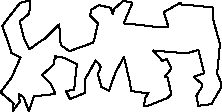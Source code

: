 unitsize(0.001cm);
// 21699.4
draw((2995,264)--(2656,128));
draw((2656,128)--(2581,121));
draw((2581,121)--(2592,248));
draw((2592,248)--(2658,360));
draw((2658,360)--(2597,349));
draw((2597,349)--(2347,388));
draw((2347,388)--(2334,523));
draw((2334,523)--(2223,990));
draw((2223,990)--(2067,694));
draw((2067,694)--(1962,389));
draw((1962,389)--(1828,456));
draw((1828,456)--(1766,678));
draw((1766,678)--(1766,692));
draw((1766,692)--(1819,814));
draw((1819,814)--(1725,927));
draw((1725,927)--(1604,706));
draw((1604,706)--(1529,581));
draw((1529,581)--(1541,354));
draw((1541,354)--(1272,246));
draw((1272,246)--(1203,385));
draw((1203,385)--(1346,408));
draw((1346,408)--(1393,859));
draw((1393,859)--(1179,969));
draw((1179,969)--(1009,1001));
draw((1009,1001)--(1021,962));
draw((1021,962)--(997,942));
draw((997,942)--(981,848));
draw((981,848)--(781,670));
draw((781,670)--(931,512));
draw((931,512)--(1017,333));
draw((1017,333)--(634,294));
draw((634,294)--(547,25));
draw((547,25)--(460,267));
draw((460,267)--(366,339));
draw((366,339)--(387,199));
draw((387,199)--(264,36));
draw((264,36)--(278,165));
draw((278,165)--(202,233));
draw((202,233)--(47,363));
draw((47,363)--(240,619));
draw((240,619)--(401,980));
draw((401,980)--(235,1059));
draw((235,1059)--(241,1069));
draw((241,1069)--(80,1533));
draw((80,1533)--(149,1629));
draw((149,1629)--(394,1944));
draw((394,1944)--(571,1982));
draw((571,1982)--(555,1753));
draw((555,1753)--(386,1616));
draw((386,1616)--(464,1302));
draw((464,1302)--(555,1121));
draw((555,1121)--(778,1282));
draw((778,1282)--(811,1295));
draw((811,1295)--(1082,1561));
draw((1082,1561)--(1109,1196));
draw((1109,1196)--(1264,1090));
draw((1264,1090)--(1677,1238));
draw((1677,1238)--(1699,1294));
draw((1699,1294)--(1768,1578));
draw((1768,1578)--(1623,1723));
draw((1623,1723)--(1632,1742));
draw((1632,1742)--(1646,1817));
draw((1646,1817)--(1787,1902));
draw((1787,1902)--(1994,1852));
draw((1994,1852)--(2028,1736));
draw((2028,1736)--(2050,1833));
draw((2050,1833)--(2214,1977));
draw((2214,1977)--(2374,1944));
draw((2374,1944)--(2221,1578));
draw((2221,1578)--(2356,1568));
draw((2356,1568)--(2834,1512));
draw((2834,1512)--(3007,1524));
draw((3007,1524)--(2927,1777));
draw((2927,1777)--(3220,1945));
draw((3220,1945)--(3248,1906));
draw((3248,1906)--(3373,1902));
draw((3373,1902)--(3786,1862));
draw((3786,1862)--(3805,1619));
draw((3805,1619)--(3918,1217));
draw((3918,1217)--(3868,697));
draw((3868,697)--(3935,540));
draw((3935,540)--(3946,459));
draw((3946,459)--(3766,154));
draw((3766,154)--(3538,125));
draw((3538,125)--(3503,301));
draw((3503,301)--(3600,459));
draw((3600,459)--(3599,514));
draw((3599,514)--(3452,637));
draw((3452,637)--(3642,699));
draw((3642,699)--(3535,1112));
draw((3535,1112)--(3332,1049));
draw((3332,1049)--(2740,1101));
draw((2740,1101)--(2901,920));
draw((2901,920)--(2982,949));
draw((2982,949)--(3023,871));
draw((3023,871)--(3060,781));
draw((3060,781)--(2944,632));
draw((2944,632)--(2993,624));
draw((2993,624)--(3062,329));
draw((3062,329)--(2995,264));
